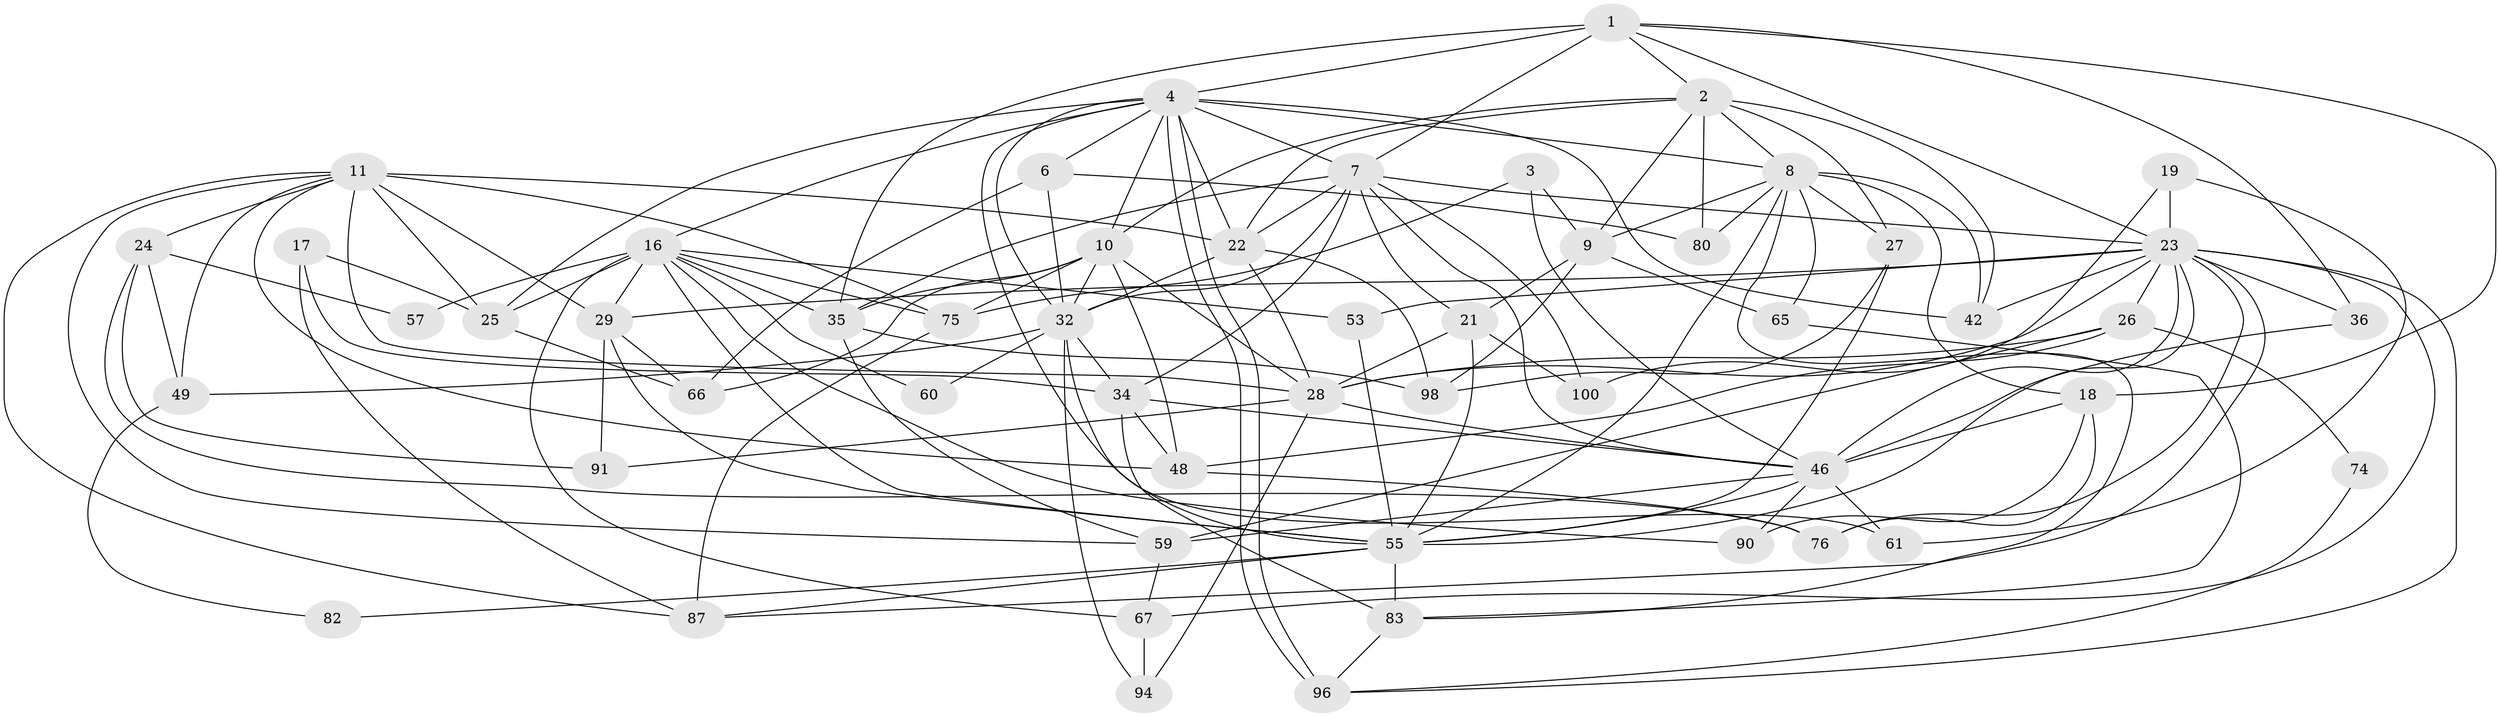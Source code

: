// original degree distribution, {3: 0.330188679245283, 5: 0.19811320754716982, 6: 0.08490566037735849, 4: 0.27358490566037735, 7: 0.03773584905660377, 2: 0.07547169811320754}
// Generated by graph-tools (version 1.1) at 2025/15/03/09/25 04:15:16]
// undirected, 53 vertices, 148 edges
graph export_dot {
graph [start="1"]
  node [color=gray90,style=filled];
  1 [super="+81+105"];
  2 [super="+85"];
  3;
  4 [super="+54+63+5"];
  6;
  7 [super="+106+40+12"];
  8 [super="+38"];
  9 [super="+77+93"];
  10 [super="+31"];
  11 [super="+78+20+13+14"];
  16 [super="+30+43"];
  17;
  18;
  19;
  21 [super="+33"];
  22 [super="+37"];
  23 [super="+47"];
  24 [super="+72"];
  25 [super="+89"];
  26 [super="+62"];
  27 [super="+95"];
  28 [super="+44"];
  29 [super="+58"];
  32 [super="+68+102"];
  34 [super="+45"];
  35 [super="+41"];
  36;
  42 [super="+79"];
  46 [super="+51+70+56"];
  48 [super="+101"];
  49;
  53;
  55 [super="+86+92+73"];
  57;
  59 [super="+104"];
  60;
  61;
  65;
  66;
  67;
  74;
  75;
  76;
  80;
  82;
  83 [super="+99"];
  87;
  90;
  91;
  94;
  96;
  98;
  100;
  1 -- 7 [weight=2];
  1 -- 18;
  1 -- 35;
  1 -- 36;
  1 -- 23;
  1 -- 2;
  1 -- 4;
  2 -- 10;
  2 -- 22;
  2 -- 80;
  2 -- 8;
  2 -- 42;
  2 -- 27;
  2 -- 9;
  3 -- 75;
  3 -- 9;
  3 -- 46;
  4 -- 96 [weight=2];
  4 -- 96;
  4 -- 6;
  4 -- 22;
  4 -- 7;
  4 -- 25;
  4 -- 42 [weight=2];
  4 -- 16;
  4 -- 10;
  4 -- 32;
  4 -- 8;
  4 -- 61;
  6 -- 66;
  6 -- 80;
  6 -- 32;
  7 -- 32 [weight=2];
  7 -- 100;
  7 -- 35 [weight=2];
  7 -- 21;
  7 -- 46;
  7 -- 34;
  7 -- 23;
  7 -- 22;
  8 -- 65;
  8 -- 42;
  8 -- 80;
  8 -- 18;
  8 -- 83;
  8 -- 27;
  8 -- 55;
  8 -- 9;
  9 -- 65;
  9 -- 21;
  9 -- 98;
  10 -- 66;
  10 -- 35;
  10 -- 32;
  10 -- 48;
  10 -- 75;
  10 -- 28;
  11 -- 24 [weight=2];
  11 -- 75;
  11 -- 59;
  11 -- 87;
  11 -- 28 [weight=2];
  11 -- 49;
  11 -- 22;
  11 -- 25;
  11 -- 48;
  11 -- 29 [weight=2];
  16 -- 75;
  16 -- 57;
  16 -- 25;
  16 -- 55;
  16 -- 35;
  16 -- 67;
  16 -- 53;
  16 -- 90;
  16 -- 60;
  16 -- 29;
  17 -- 87;
  17 -- 34;
  17 -- 25;
  18 -- 76;
  18 -- 90;
  18 -- 46;
  19 -- 61;
  19 -- 100;
  19 -- 23;
  21 -- 100;
  21 -- 28;
  21 -- 55;
  22 -- 28;
  22 -- 98;
  22 -- 32;
  23 -- 42;
  23 -- 55;
  23 -- 96;
  23 -- 67;
  23 -- 36;
  23 -- 76;
  23 -- 46;
  23 -- 53;
  23 -- 87;
  23 -- 26;
  23 -- 28;
  23 -- 29;
  24 -- 91;
  24 -- 49;
  24 -- 57;
  24 -- 76;
  25 -- 66;
  26 -- 74;
  26 -- 59;
  26 -- 28;
  26 -- 48;
  27 -- 55;
  27 -- 98;
  28 -- 91;
  28 -- 94;
  28 -- 46;
  29 -- 91;
  29 -- 66;
  29 -- 55;
  32 -- 60;
  32 -- 94;
  32 -- 34;
  32 -- 49;
  32 -- 55;
  34 -- 83;
  34 -- 48;
  34 -- 46;
  35 -- 98;
  35 -- 59;
  36 -- 46;
  46 -- 61;
  46 -- 59 [weight=2];
  46 -- 90;
  46 -- 55;
  48 -- 76;
  49 -- 82;
  53 -- 55;
  55 -- 82;
  55 -- 83 [weight=2];
  55 -- 87;
  59 -- 67;
  65 -- 83;
  67 -- 94;
  74 -- 96;
  75 -- 87;
  83 -- 96;
}
